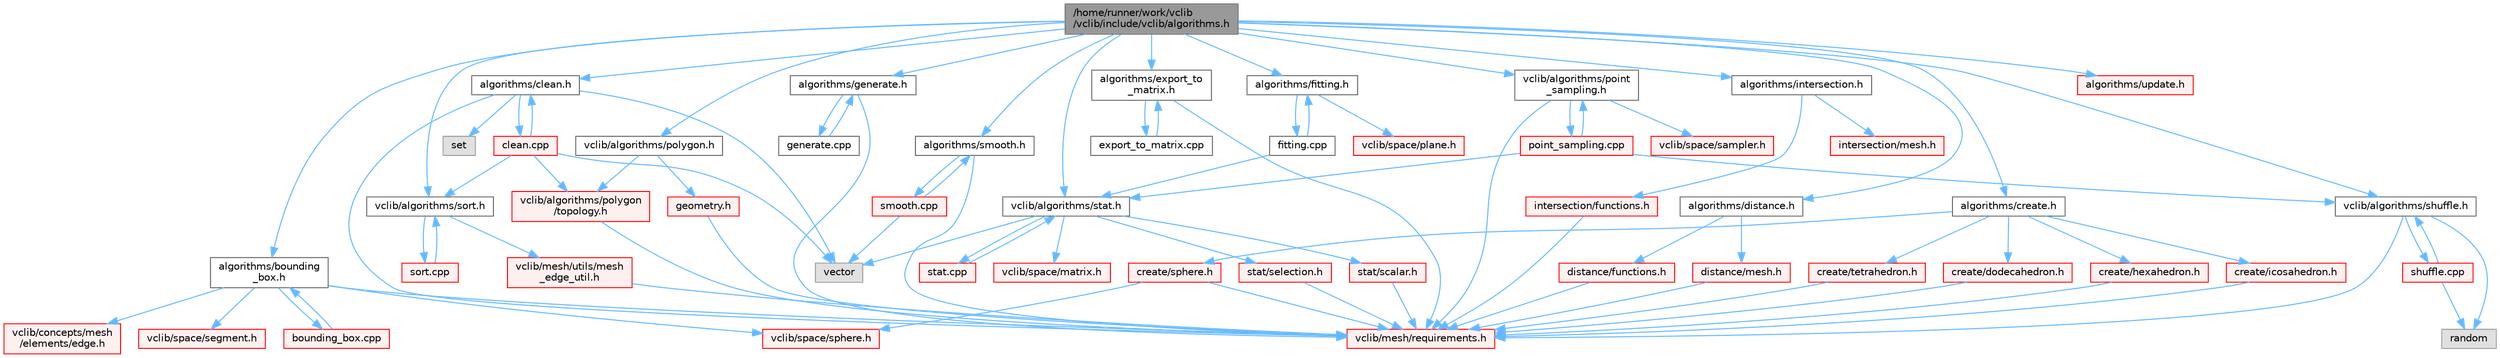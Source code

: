 digraph "/home/runner/work/vclib/vclib/include/vclib/algorithms.h"
{
 // LATEX_PDF_SIZE
  bgcolor="transparent";
  edge [fontname=Helvetica,fontsize=10,labelfontname=Helvetica,labelfontsize=10];
  node [fontname=Helvetica,fontsize=10,shape=box,height=0.2,width=0.4];
  Node1 [label="/home/runner/work/vclib\l/vclib/include/vclib/algorithms.h",height=0.2,width=0.4,color="gray40", fillcolor="grey60", style="filled", fontcolor="black",tooltip=" "];
  Node1 -> Node2 [color="steelblue1",style="solid"];
  Node2 [label="algorithms/bounding\l_box.h",height=0.2,width=0.4,color="grey40", fillcolor="white", style="filled",URL="$algorithms_2bounding__box_8h.html",tooltip=" "];
  Node2 -> Node3 [color="steelblue1",style="solid"];
  Node3 [label="vclib/concepts/mesh\l/elements/edge.h",height=0.2,width=0.4,color="red", fillcolor="#FFF0F0", style="filled",URL="$concepts_2mesh_2elements_2edge_8h.html",tooltip=" "];
  Node2 -> Node62 [color="steelblue1",style="solid"];
  Node62 [label="vclib/mesh/requirements.h",height=0.2,width=0.4,color="red", fillcolor="#FFF0F0", style="filled",URL="$requirements_8h.html",tooltip=" "];
  Node2 -> Node181 [color="steelblue1",style="solid"];
  Node181 [label="vclib/space/segment.h",height=0.2,width=0.4,color="red", fillcolor="#FFF0F0", style="filled",URL="$space_2segment_8h.html",tooltip=" "];
  Node2 -> Node184 [color="steelblue1",style="solid"];
  Node184 [label="vclib/space/sphere.h",height=0.2,width=0.4,color="red", fillcolor="#FFF0F0", style="filled",URL="$space_2sphere_8h.html",tooltip=" "];
  Node2 -> Node192 [color="steelblue1",style="solid"];
  Node192 [label="bounding_box.cpp",height=0.2,width=0.4,color="red", fillcolor="#FFF0F0", style="filled",URL="$algorithms_2bounding__box_8cpp.html",tooltip=" "];
  Node192 -> Node2 [color="steelblue1",style="solid"];
  Node1 -> Node193 [color="steelblue1",style="solid"];
  Node193 [label="algorithms/clean.h",height=0.2,width=0.4,color="grey40", fillcolor="white", style="filled",URL="$clean_8h.html",tooltip=" "];
  Node193 -> Node194 [color="steelblue1",style="solid"];
  Node194 [label="set",height=0.2,width=0.4,color="grey60", fillcolor="#E0E0E0", style="filled",tooltip=" "];
  Node193 -> Node6 [color="steelblue1",style="solid"];
  Node6 [label="vector",height=0.2,width=0.4,color="grey60", fillcolor="#E0E0E0", style="filled",tooltip=" "];
  Node193 -> Node62 [color="steelblue1",style="solid"];
  Node193 -> Node195 [color="steelblue1",style="solid"];
  Node195 [label="clean.cpp",height=0.2,width=0.4,color="red", fillcolor="#FFF0F0", style="filled",URL="$clean_8cpp.html",tooltip=" "];
  Node195 -> Node193 [color="steelblue1",style="solid"];
  Node195 -> Node6 [color="steelblue1",style="solid"];
  Node195 -> Node198 [color="steelblue1",style="solid"];
  Node198 [label="vclib/algorithms/polygon\l/topology.h",height=0.2,width=0.4,color="red", fillcolor="#FFF0F0", style="filled",URL="$polygon_2topology_8h.html",tooltip=" "];
  Node198 -> Node62 [color="steelblue1",style="solid"];
  Node195 -> Node241 [color="steelblue1",style="solid"];
  Node241 [label="vclib/algorithms/sort.h",height=0.2,width=0.4,color="grey40", fillcolor="white", style="filled",URL="$sort_8h.html",tooltip=" "];
  Node241 -> Node242 [color="steelblue1",style="solid"];
  Node242 [label="vclib/mesh/utils/mesh\l_edge_util.h",height=0.2,width=0.4,color="red", fillcolor="#FFF0F0", style="filled",URL="$mesh__edge__util_8h.html",tooltip=" "];
  Node242 -> Node62 [color="steelblue1",style="solid"];
  Node241 -> Node243 [color="steelblue1",style="solid"];
  Node243 [label="sort.cpp",height=0.2,width=0.4,color="red", fillcolor="#FFF0F0", style="filled",URL="$sort_8cpp.html",tooltip=" "];
  Node243 -> Node241 [color="steelblue1",style="solid"];
  Node1 -> Node247 [color="steelblue1",style="solid"];
  Node247 [label="algorithms/create.h",height=0.2,width=0.4,color="grey40", fillcolor="white", style="filled",URL="$create_8h.html",tooltip=" "];
  Node247 -> Node248 [color="steelblue1",style="solid"];
  Node248 [label="create/dodecahedron.h",height=0.2,width=0.4,color="red", fillcolor="#FFF0F0", style="filled",URL="$dodecahedron_8h.html",tooltip=" "];
  Node248 -> Node62 [color="steelblue1",style="solid"];
  Node247 -> Node284 [color="steelblue1",style="solid"];
  Node284 [label="create/hexahedron.h",height=0.2,width=0.4,color="red", fillcolor="#FFF0F0", style="filled",URL="$hexahedron_8h.html",tooltip=" "];
  Node284 -> Node62 [color="steelblue1",style="solid"];
  Node247 -> Node286 [color="steelblue1",style="solid"];
  Node286 [label="create/icosahedron.h",height=0.2,width=0.4,color="red", fillcolor="#FFF0F0", style="filled",URL="$icosahedron_8h.html",tooltip=" "];
  Node286 -> Node62 [color="steelblue1",style="solid"];
  Node247 -> Node288 [color="steelblue1",style="solid"];
  Node288 [label="create/sphere.h",height=0.2,width=0.4,color="red", fillcolor="#FFF0F0", style="filled",URL="$algorithms_2create_2sphere_8h.html",tooltip=" "];
  Node288 -> Node62 [color="steelblue1",style="solid"];
  Node288 -> Node184 [color="steelblue1",style="solid"];
  Node247 -> Node296 [color="steelblue1",style="solid"];
  Node296 [label="create/tetrahedron.h",height=0.2,width=0.4,color="red", fillcolor="#FFF0F0", style="filled",URL="$tetrahedron_8h.html",tooltip=" "];
  Node296 -> Node62 [color="steelblue1",style="solid"];
  Node1 -> Node298 [color="steelblue1",style="solid"];
  Node298 [label="algorithms/distance.h",height=0.2,width=0.4,color="grey40", fillcolor="white", style="filled",URL="$distance_8h.html",tooltip=" "];
  Node298 -> Node299 [color="steelblue1",style="solid"];
  Node299 [label="distance/functions.h",height=0.2,width=0.4,color="red", fillcolor="#FFF0F0", style="filled",URL="$distance_2functions_8h.html",tooltip=" "];
  Node299 -> Node62 [color="steelblue1",style="solid"];
  Node298 -> Node308 [color="steelblue1",style="solid"];
  Node308 [label="distance/mesh.h",height=0.2,width=0.4,color="red", fillcolor="#FFF0F0", style="filled",URL="$algorithms_2distance_2mesh_8h.html",tooltip=" "];
  Node308 -> Node62 [color="steelblue1",style="solid"];
  Node1 -> Node359 [color="steelblue1",style="solid"];
  Node359 [label="algorithms/export_to\l_matrix.h",height=0.2,width=0.4,color="grey40", fillcolor="white", style="filled",URL="$export__to__matrix_8h.html",tooltip=" "];
  Node359 -> Node62 [color="steelblue1",style="solid"];
  Node359 -> Node360 [color="steelblue1",style="solid"];
  Node360 [label="export_to_matrix.cpp",height=0.2,width=0.4,color="grey40", fillcolor="white", style="filled",URL="$export__to__matrix_8cpp.html",tooltip=" "];
  Node360 -> Node359 [color="steelblue1",style="solid"];
  Node1 -> Node361 [color="steelblue1",style="solid"];
  Node361 [label="algorithms/fitting.h",height=0.2,width=0.4,color="grey40", fillcolor="white", style="filled",URL="$fitting_8h.html",tooltip=" "];
  Node361 -> Node303 [color="steelblue1",style="solid"];
  Node303 [label="vclib/space/plane.h",height=0.2,width=0.4,color="red", fillcolor="#FFF0F0", style="filled",URL="$space_2plane_8h.html",tooltip=" "];
  Node361 -> Node362 [color="steelblue1",style="solid"];
  Node362 [label="fitting.cpp",height=0.2,width=0.4,color="grey40", fillcolor="white", style="filled",URL="$fitting_8cpp.html",tooltip=" "];
  Node362 -> Node361 [color="steelblue1",style="solid"];
  Node362 -> Node324 [color="steelblue1",style="solid"];
  Node324 [label="vclib/algorithms/stat.h",height=0.2,width=0.4,color="grey40", fillcolor="white", style="filled",URL="$stat_8h.html",tooltip=" "];
  Node324 -> Node6 [color="steelblue1",style="solid"];
  Node324 -> Node280 [color="steelblue1",style="solid"];
  Node280 [label="vclib/space/matrix.h",height=0.2,width=0.4,color="red", fillcolor="#FFF0F0", style="filled",URL="$space_2matrix_8h.html",tooltip=" "];
  Node324 -> Node325 [color="steelblue1",style="solid"];
  Node325 [label="stat/scalar.h",height=0.2,width=0.4,color="red", fillcolor="#FFF0F0", style="filled",URL="$algorithms_2stat_2scalar_8h.html",tooltip=" "];
  Node325 -> Node62 [color="steelblue1",style="solid"];
  Node324 -> Node327 [color="steelblue1",style="solid"];
  Node327 [label="stat/selection.h",height=0.2,width=0.4,color="red", fillcolor="#FFF0F0", style="filled",URL="$algorithms_2stat_2selection_8h.html",tooltip=" "];
  Node327 -> Node62 [color="steelblue1",style="solid"];
  Node324 -> Node329 [color="steelblue1",style="solid"];
  Node329 [label="stat.cpp",height=0.2,width=0.4,color="red", fillcolor="#FFF0F0", style="filled",URL="$stat_8cpp.html",tooltip=" "];
  Node329 -> Node324 [color="steelblue1",style="solid"];
  Node1 -> Node363 [color="steelblue1",style="solid"];
  Node363 [label="algorithms/generate.h",height=0.2,width=0.4,color="grey40", fillcolor="white", style="filled",URL="$generate_8h.html",tooltip=" "];
  Node363 -> Node62 [color="steelblue1",style="solid"];
  Node363 -> Node364 [color="steelblue1",style="solid"];
  Node364 [label="generate.cpp",height=0.2,width=0.4,color="grey40", fillcolor="white", style="filled",URL="$generate_8cpp.html",tooltip=" "];
  Node364 -> Node363 [color="steelblue1",style="solid"];
  Node1 -> Node365 [color="steelblue1",style="solid"];
  Node365 [label="algorithms/intersection.h",height=0.2,width=0.4,color="grey40", fillcolor="white", style="filled",URL="$intersection_8h.html",tooltip=" "];
  Node365 -> Node366 [color="steelblue1",style="solid"];
  Node366 [label="intersection/functions.h",height=0.2,width=0.4,color="red", fillcolor="#FFF0F0", style="filled",URL="$intersection_2functions_8h.html",tooltip=" "];
  Node366 -> Node62 [color="steelblue1",style="solid"];
  Node365 -> Node373 [color="steelblue1",style="solid"];
  Node373 [label="intersection/mesh.h",height=0.2,width=0.4,color="red", fillcolor="#FFF0F0", style="filled",URL="$algorithms_2intersection_2mesh_8h.html",tooltip=" "];
  Node1 -> Node312 [color="steelblue1",style="solid"];
  Node312 [label="vclib/algorithms/point\l_sampling.h",height=0.2,width=0.4,color="grey40", fillcolor="white", style="filled",URL="$point__sampling_8h.html",tooltip=" "];
  Node312 -> Node62 [color="steelblue1",style="solid"];
  Node312 -> Node313 [color="steelblue1",style="solid"];
  Node313 [label="vclib/space/sampler.h",height=0.2,width=0.4,color="red", fillcolor="#FFF0F0", style="filled",URL="$space_2sampler_8h.html",tooltip=" "];
  Node312 -> Node320 [color="steelblue1",style="solid"];
  Node320 [label="point_sampling.cpp",height=0.2,width=0.4,color="red", fillcolor="#FFF0F0", style="filled",URL="$point__sampling_8cpp.html",tooltip=" "];
  Node320 -> Node312 [color="steelblue1",style="solid"];
  Node320 -> Node321 [color="steelblue1",style="solid"];
  Node321 [label="vclib/algorithms/shuffle.h",height=0.2,width=0.4,color="grey40", fillcolor="white", style="filled",URL="$shuffle_8h.html",tooltip=" "];
  Node321 -> Node322 [color="steelblue1",style="solid"];
  Node322 [label="random",height=0.2,width=0.4,color="grey60", fillcolor="#E0E0E0", style="filled",tooltip=" "];
  Node321 -> Node62 [color="steelblue1",style="solid"];
  Node321 -> Node323 [color="steelblue1",style="solid"];
  Node323 [label="shuffle.cpp",height=0.2,width=0.4,color="red", fillcolor="#FFF0F0", style="filled",URL="$shuffle_8cpp.html",tooltip=" "];
  Node323 -> Node321 [color="steelblue1",style="solid"];
  Node323 -> Node322 [color="steelblue1",style="solid"];
  Node320 -> Node324 [color="steelblue1",style="solid"];
  Node1 -> Node263 [color="steelblue1",style="solid"];
  Node263 [label="vclib/algorithms/polygon.h",height=0.2,width=0.4,color="grey40", fillcolor="white", style="filled",URL="$algorithms_2polygon_8h.html",tooltip=" "];
  Node263 -> Node239 [color="steelblue1",style="solid"];
  Node239 [label="geometry.h",height=0.2,width=0.4,color="red", fillcolor="#FFF0F0", style="filled",URL="$geometry_8h.html",tooltip=" "];
  Node239 -> Node62 [color="steelblue1",style="solid"];
  Node263 -> Node198 [color="steelblue1",style="solid"];
  Node1 -> Node321 [color="steelblue1",style="solid"];
  Node1 -> Node375 [color="steelblue1",style="solid"];
  Node375 [label="algorithms/smooth.h",height=0.2,width=0.4,color="grey40", fillcolor="white", style="filled",URL="$smooth_8h.html",tooltip=" "];
  Node375 -> Node62 [color="steelblue1",style="solid"];
  Node375 -> Node376 [color="steelblue1",style="solid"];
  Node376 [label="smooth.cpp",height=0.2,width=0.4,color="red", fillcolor="#FFF0F0", style="filled",URL="$smooth_8cpp.html",tooltip=" "];
  Node376 -> Node375 [color="steelblue1",style="solid"];
  Node376 -> Node6 [color="steelblue1",style="solid"];
  Node1 -> Node241 [color="steelblue1",style="solid"];
  Node1 -> Node324 [color="steelblue1",style="solid"];
  Node1 -> Node380 [color="steelblue1",style="solid"];
  Node380 [label="algorithms/update.h",height=0.2,width=0.4,color="red", fillcolor="#FFF0F0", style="filled",URL="$update_8h.html",tooltip=" "];
}
